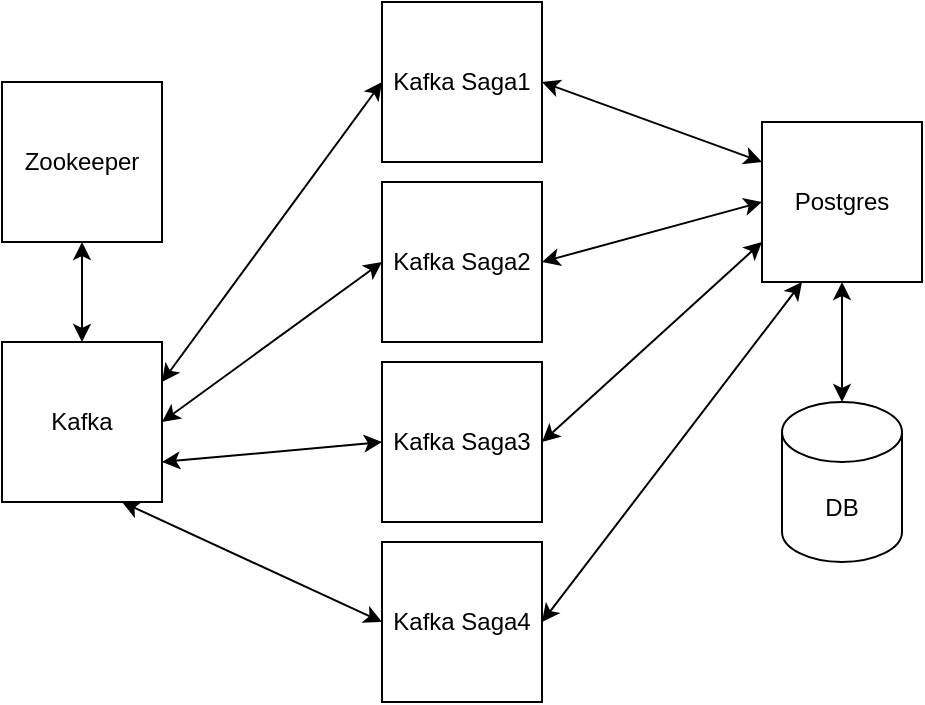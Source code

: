 <mxfile version="14.4.3" type="device"><diagram id="kyR1zEiSSaFq0oLTQ-ko" name="Page-1"><mxGraphModel dx="1102" dy="1000" grid="1" gridSize="10" guides="1" tooltips="1" connect="1" arrows="1" fold="1" page="1" pageScale="1" pageWidth="827" pageHeight="1169" math="0" shadow="0"><root><mxCell id="0"/><mxCell id="1" parent="0"/><mxCell id="9mJUWqRHAMrHWMGrASSv-1" style="edgeStyle=orthogonalEdgeStyle;rounded=0;orthogonalLoop=1;jettySize=auto;html=1;exitX=0.5;exitY=1;exitDx=0;exitDy=0;entryX=0.5;entryY=0;entryDx=0;entryDy=0;startArrow=classic;startFill=1;" edge="1" parent="1" source="9mJUWqRHAMrHWMGrASSv-2" target="9mJUWqRHAMrHWMGrASSv-3"><mxGeometry relative="1" as="geometry"/></mxCell><mxCell id="9mJUWqRHAMrHWMGrASSv-2" value="Zookeeper" style="whiteSpace=wrap;html=1;aspect=fixed;" vertex="1" parent="1"><mxGeometry x="40" y="80" width="80" height="80" as="geometry"/></mxCell><mxCell id="9mJUWqRHAMrHWMGrASSv-3" value="Kafka" style="whiteSpace=wrap;html=1;aspect=fixed;" vertex="1" parent="1"><mxGeometry x="40" y="210" width="80" height="80" as="geometry"/></mxCell><mxCell id="9mJUWqRHAMrHWMGrASSv-4" style="rounded=0;orthogonalLoop=1;jettySize=auto;html=1;exitX=0;exitY=0.5;exitDx=0;exitDy=0;entryX=1;entryY=0.25;entryDx=0;entryDy=0;startArrow=classic;startFill=1;" edge="1" parent="1" source="9mJUWqRHAMrHWMGrASSv-5" target="9mJUWqRHAMrHWMGrASSv-3"><mxGeometry relative="1" as="geometry"/></mxCell><mxCell id="9mJUWqRHAMrHWMGrASSv-5" value="Kafka Saga1" style="whiteSpace=wrap;html=1;aspect=fixed;" vertex="1" parent="1"><mxGeometry x="230" y="40" width="80" height="80" as="geometry"/></mxCell><mxCell id="9mJUWqRHAMrHWMGrASSv-6" value="Kafka Saga2" style="whiteSpace=wrap;html=1;aspect=fixed;" vertex="1" parent="1"><mxGeometry x="230" y="130" width="80" height="80" as="geometry"/></mxCell><mxCell id="9mJUWqRHAMrHWMGrASSv-7" value="Kafka Saga3" style="whiteSpace=wrap;html=1;aspect=fixed;" vertex="1" parent="1"><mxGeometry x="230" y="220" width="80" height="80" as="geometry"/></mxCell><mxCell id="9mJUWqRHAMrHWMGrASSv-8" value="Kafka Saga4" style="whiteSpace=wrap;html=1;aspect=fixed;" vertex="1" parent="1"><mxGeometry x="230" y="310" width="80" height="80" as="geometry"/></mxCell><mxCell id="9mJUWqRHAMrHWMGrASSv-9" value="Postgres" style="whiteSpace=wrap;html=1;aspect=fixed;" vertex="1" parent="1"><mxGeometry x="420" y="100" width="80" height="80" as="geometry"/></mxCell><mxCell id="9mJUWqRHAMrHWMGrASSv-10" value="DB" style="shape=cylinder3;whiteSpace=wrap;html=1;boundedLbl=1;backgroundOutline=1;size=15;" vertex="1" parent="1"><mxGeometry x="430" y="240" width="60" height="80" as="geometry"/></mxCell><mxCell id="9mJUWqRHAMrHWMGrASSv-11" style="rounded=0;orthogonalLoop=1;jettySize=auto;html=1;exitX=0;exitY=0.5;exitDx=0;exitDy=0;startArrow=classic;startFill=1;entryX=1;entryY=0.5;entryDx=0;entryDy=0;" edge="1" parent="1" source="9mJUWqRHAMrHWMGrASSv-6" target="9mJUWqRHAMrHWMGrASSv-3"><mxGeometry relative="1" as="geometry"><mxPoint x="240" y="90" as="sourcePoint"/><mxPoint x="130" y="250" as="targetPoint"/></mxGeometry></mxCell><mxCell id="9mJUWqRHAMrHWMGrASSv-12" style="rounded=0;orthogonalLoop=1;jettySize=auto;html=1;exitX=0;exitY=0.5;exitDx=0;exitDy=0;entryX=1;entryY=0.75;entryDx=0;entryDy=0;startArrow=classic;startFill=1;" edge="1" parent="1" source="9mJUWqRHAMrHWMGrASSv-7" target="9mJUWqRHAMrHWMGrASSv-3"><mxGeometry relative="1" as="geometry"><mxPoint x="250" y="100" as="sourcePoint"/><mxPoint x="140" y="270" as="targetPoint"/></mxGeometry></mxCell><mxCell id="9mJUWqRHAMrHWMGrASSv-13" style="rounded=0;orthogonalLoop=1;jettySize=auto;html=1;exitX=0;exitY=0.5;exitDx=0;exitDy=0;entryX=0.75;entryY=1;entryDx=0;entryDy=0;startArrow=classic;startFill=1;" edge="1" parent="1" source="9mJUWqRHAMrHWMGrASSv-8" target="9mJUWqRHAMrHWMGrASSv-3"><mxGeometry relative="1" as="geometry"><mxPoint x="260" y="110" as="sourcePoint"/><mxPoint x="150" y="280" as="targetPoint"/></mxGeometry></mxCell><mxCell id="9mJUWqRHAMrHWMGrASSv-14" style="rounded=0;orthogonalLoop=1;jettySize=auto;html=1;exitX=0;exitY=0.25;exitDx=0;exitDy=0;startArrow=classic;startFill=1;entryX=1;entryY=0.5;entryDx=0;entryDy=0;" edge="1" parent="1" source="9mJUWqRHAMrHWMGrASSv-9" target="9mJUWqRHAMrHWMGrASSv-5"><mxGeometry relative="1" as="geometry"><mxPoint x="240" y="180" as="sourcePoint"/><mxPoint x="140" y="260" as="targetPoint"/></mxGeometry></mxCell><mxCell id="9mJUWqRHAMrHWMGrASSv-15" style="rounded=0;orthogonalLoop=1;jettySize=auto;html=1;exitX=0;exitY=0.5;exitDx=0;exitDy=0;startArrow=classic;startFill=1;entryX=1;entryY=0.5;entryDx=0;entryDy=0;" edge="1" parent="1" source="9mJUWqRHAMrHWMGrASSv-9" target="9mJUWqRHAMrHWMGrASSv-6"><mxGeometry relative="1" as="geometry"><mxPoint x="430" y="150" as="sourcePoint"/><mxPoint x="320" y="90" as="targetPoint"/></mxGeometry></mxCell><mxCell id="9mJUWqRHAMrHWMGrASSv-16" style="rounded=0;orthogonalLoop=1;jettySize=auto;html=1;exitX=0;exitY=0.75;exitDx=0;exitDy=0;startArrow=classic;startFill=1;entryX=1;entryY=0.5;entryDx=0;entryDy=0;" edge="1" parent="1" source="9mJUWqRHAMrHWMGrASSv-9" target="9mJUWqRHAMrHWMGrASSv-7"><mxGeometry relative="1" as="geometry"><mxPoint x="420" y="230" as="sourcePoint"/><mxPoint x="390" y="270" as="targetPoint"/></mxGeometry></mxCell><mxCell id="9mJUWqRHAMrHWMGrASSv-17" style="rounded=0;orthogonalLoop=1;jettySize=auto;html=1;exitX=0.25;exitY=1;exitDx=0;exitDy=0;startArrow=classic;startFill=1;entryX=1;entryY=0.5;entryDx=0;entryDy=0;" edge="1" parent="1" source="9mJUWqRHAMrHWMGrASSv-9" target="9mJUWqRHAMrHWMGrASSv-8"><mxGeometry relative="1" as="geometry"><mxPoint x="440" y="160" as="sourcePoint"/><mxPoint x="330" y="190" as="targetPoint"/></mxGeometry></mxCell><mxCell id="9mJUWqRHAMrHWMGrASSv-18" style="rounded=0;orthogonalLoop=1;jettySize=auto;html=1;exitX=0.5;exitY=1;exitDx=0;exitDy=0;startArrow=classic;startFill=1;entryX=0.5;entryY=0;entryDx=0;entryDy=0;entryPerimeter=0;" edge="1" parent="1" source="9mJUWqRHAMrHWMGrASSv-9" target="9mJUWqRHAMrHWMGrASSv-10"><mxGeometry relative="1" as="geometry"><mxPoint x="450" y="190" as="sourcePoint"/><mxPoint x="320" y="360" as="targetPoint"/></mxGeometry></mxCell></root></mxGraphModel></diagram></mxfile>